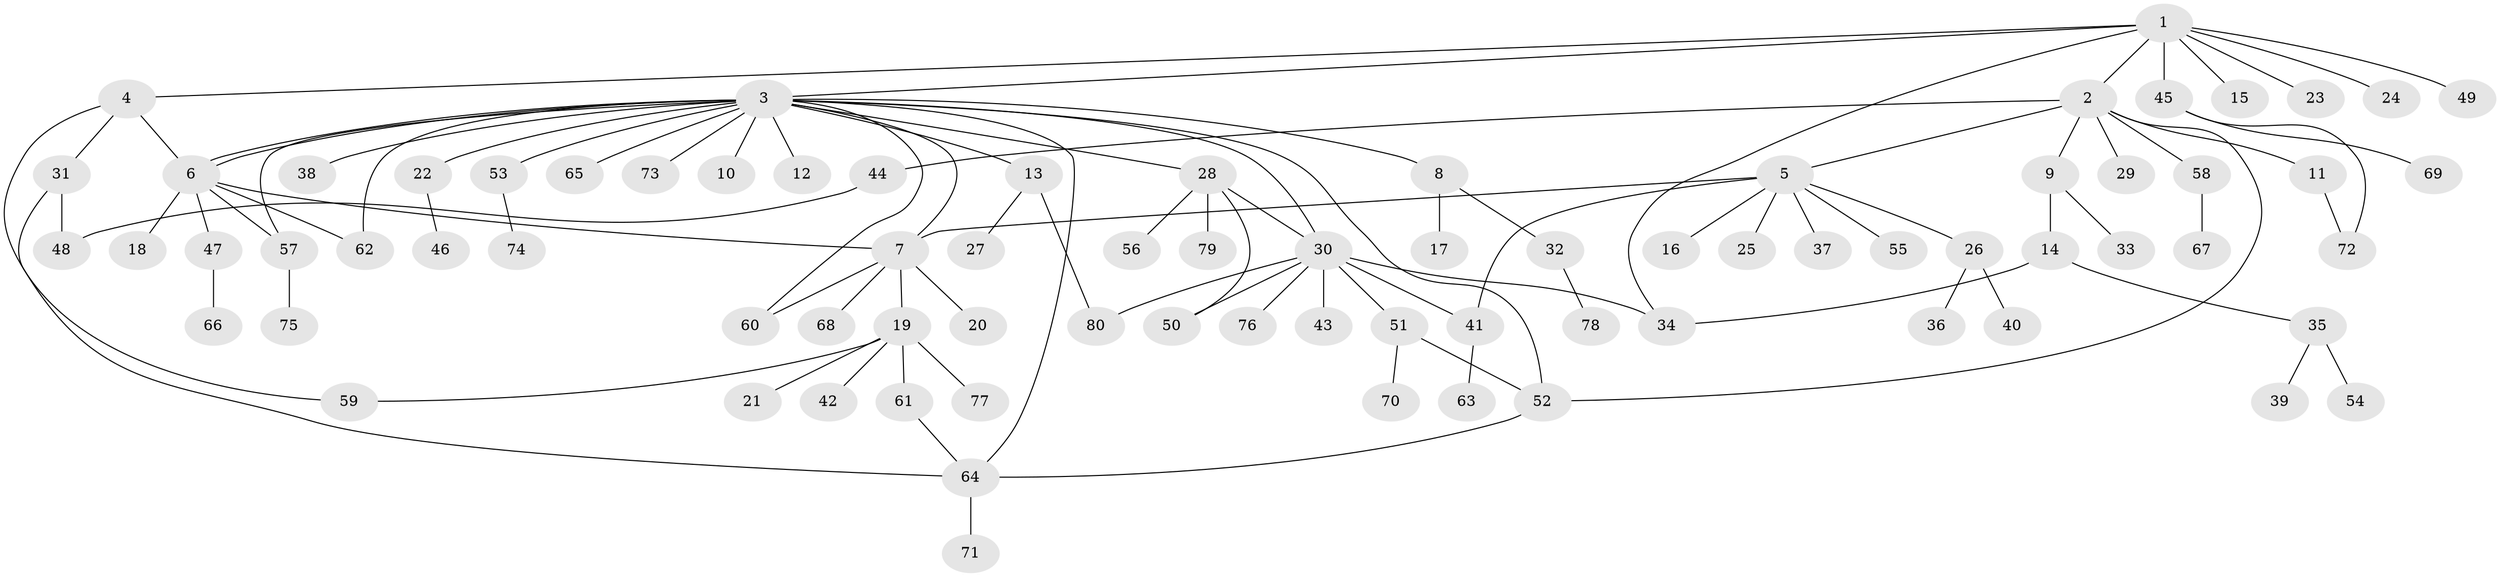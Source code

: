 // Generated by graph-tools (version 1.1) at 2025/49/03/09/25 03:49:46]
// undirected, 80 vertices, 100 edges
graph export_dot {
graph [start="1"]
  node [color=gray90,style=filled];
  1;
  2;
  3;
  4;
  5;
  6;
  7;
  8;
  9;
  10;
  11;
  12;
  13;
  14;
  15;
  16;
  17;
  18;
  19;
  20;
  21;
  22;
  23;
  24;
  25;
  26;
  27;
  28;
  29;
  30;
  31;
  32;
  33;
  34;
  35;
  36;
  37;
  38;
  39;
  40;
  41;
  42;
  43;
  44;
  45;
  46;
  47;
  48;
  49;
  50;
  51;
  52;
  53;
  54;
  55;
  56;
  57;
  58;
  59;
  60;
  61;
  62;
  63;
  64;
  65;
  66;
  67;
  68;
  69;
  70;
  71;
  72;
  73;
  74;
  75;
  76;
  77;
  78;
  79;
  80;
  1 -- 2;
  1 -- 3;
  1 -- 4;
  1 -- 15;
  1 -- 23;
  1 -- 24;
  1 -- 34;
  1 -- 45;
  1 -- 49;
  2 -- 5;
  2 -- 9;
  2 -- 11;
  2 -- 29;
  2 -- 44;
  2 -- 52;
  2 -- 58;
  3 -- 6;
  3 -- 6;
  3 -- 7;
  3 -- 8;
  3 -- 10;
  3 -- 12;
  3 -- 13;
  3 -- 22;
  3 -- 28;
  3 -- 30;
  3 -- 38;
  3 -- 52;
  3 -- 53;
  3 -- 57;
  3 -- 60;
  3 -- 62;
  3 -- 64;
  3 -- 65;
  3 -- 73;
  4 -- 6;
  4 -- 31;
  4 -- 59;
  5 -- 7;
  5 -- 16;
  5 -- 25;
  5 -- 26;
  5 -- 37;
  5 -- 41;
  5 -- 55;
  6 -- 7;
  6 -- 18;
  6 -- 47;
  6 -- 57;
  6 -- 62;
  7 -- 19;
  7 -- 20;
  7 -- 60;
  7 -- 68;
  8 -- 17;
  8 -- 32;
  9 -- 14;
  9 -- 33;
  11 -- 72;
  13 -- 27;
  13 -- 80;
  14 -- 34;
  14 -- 35;
  19 -- 21;
  19 -- 42;
  19 -- 59;
  19 -- 61;
  19 -- 77;
  22 -- 46;
  26 -- 36;
  26 -- 40;
  28 -- 30;
  28 -- 50;
  28 -- 56;
  28 -- 79;
  30 -- 34;
  30 -- 41;
  30 -- 43;
  30 -- 50;
  30 -- 51;
  30 -- 76;
  30 -- 80;
  31 -- 48;
  31 -- 64;
  32 -- 78;
  35 -- 39;
  35 -- 54;
  41 -- 63;
  44 -- 48;
  45 -- 69;
  45 -- 72;
  47 -- 66;
  51 -- 52;
  51 -- 70;
  52 -- 64;
  53 -- 74;
  57 -- 75;
  58 -- 67;
  61 -- 64;
  64 -- 71;
}
